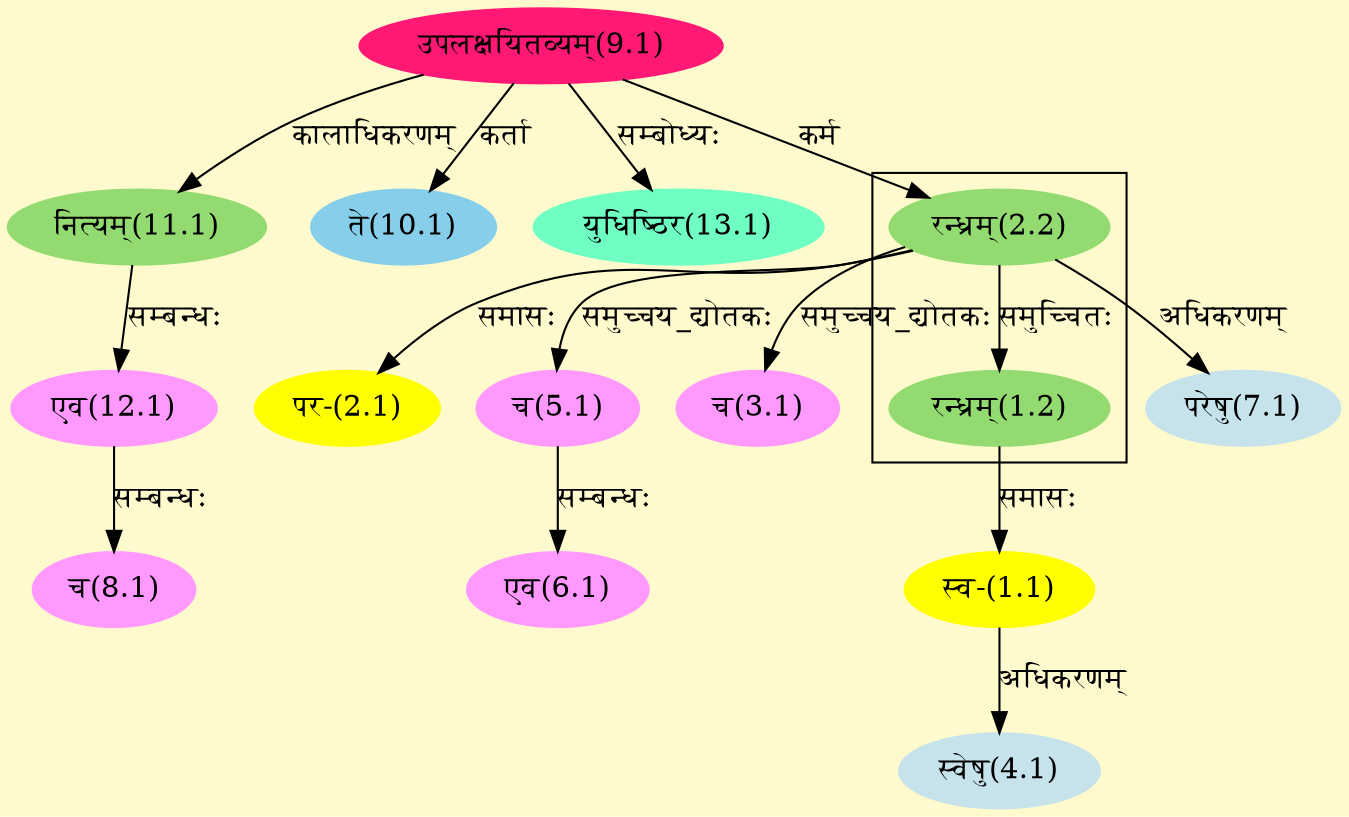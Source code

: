 digraph G{
rankdir=BT;
 compound=true;
 bgcolor="lemonchiffon1";

subgraph cluster_1{
Node1_2 [style=filled, color="#93DB70" label = "रन्ध्रम्(1.2)"]
Node2_2 [style=filled, color="#93DB70" label = "रन्ध्रम्(2.2)"]

}
Node1_1 [style=filled, color="#FFFF00" label = "स्व-(1.1)"]
Node1_2 [style=filled, color="#93DB70" label = "रन्ध्रम्(1.2)"]
Node2_1 [style=filled, color="#FFFF00" label = "पर-(2.1)"]
Node2_2 [style=filled, color="#93DB70" label = "रन्ध्रम्(2.2)"]
Node9_1 [style=filled, color="#FF1975" label = "उपलक्षयितव्यम्(9.1)"]
Node3_1 [style=filled, color="#FF99FF" label = "च(3.1)"]
Node4_1 [style=filled, color="#C6E2EB" label = "स्वेषु(4.1)"]
Node5_1 [style=filled, color="#FF99FF" label = "च(5.1)"]
Node6_1 [style=filled, color="#FF99FF" label = "एव(6.1)"]
Node7_1 [style=filled, color="#C6E2EB" label = "परेषु(7.1)"]
Node8_1 [style=filled, color="#FF99FF" label = "च(8.1)"]
Node12_1 [style=filled, color="#FF99FF" label = "एव(12.1)"]
Node11_1 [style=filled, color="#93DB70" label = "नित्यम्(11.1)"]
Node [style=filled, color="" label = "()"]
Node10_1 [style=filled, color="#87CEEB" label = "ते(10.1)"]
Node13_1 [style=filled, color="#6FFFC3" label = "युधिष्ठिर(13.1)"]
/* Start of Relations section */

Node1_1 -> Node1_2 [  label="समासः"  dir="back" ]
Node1_2 -> Node2_2 [  label="समुच्चितः"  dir="back" ]
Node2_1 -> Node2_2 [  label="समासः"  dir="back" ]
Node2_2 -> Node9_1 [  label="कर्म"  dir="back" ]
Node3_1 -> Node2_2 [  label="समुच्चय_द्योतकः"  dir="back" ]
Node4_1 -> Node1_1 [  label="अधिकरणम्"  dir="back" ]
Node5_1 -> Node2_2 [  label="समुच्चय_द्योतकः"  dir="back" ]
Node6_1 -> Node5_1 [  label="सम्बन्धः"  dir="back" ]
Node7_1 -> Node2_2 [  label="अधिकरणम्"  dir="back" ]
Node8_1 -> Node12_1 [  label="सम्बन्धः"  dir="back" ]
Node10_1 -> Node9_1 [  label="कर्ता"  dir="back" ]
Node11_1 -> Node9_1 [  label="कालाधिकरणम्"  dir="back" ]
Node12_1 -> Node11_1 [  label="सम्बन्धः"  dir="back" ]
Node13_1 -> Node9_1 [  label="सम्बोध्यः"  dir="back" ]
}
